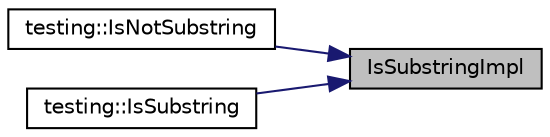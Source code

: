 digraph "IsSubstringImpl"
{
 // INTERACTIVE_SVG=YES
 // LATEX_PDF_SIZE
  bgcolor="transparent";
  edge [fontname="Helvetica",fontsize="10",labelfontname="Helvetica",labelfontsize="10"];
  node [fontname="Helvetica",fontsize="10",shape=record];
  rankdir="RL";
  Node1 [label="IsSubstringImpl",height=0.2,width=0.4,color="black", fillcolor="grey75", style="filled", fontcolor="black",tooltip=" "];
  Node1 -> Node2 [dir="back",color="midnightblue",fontsize="10",style="solid",fontname="Helvetica"];
  Node2 [label="testing::IsNotSubstring",height=0.2,width=0.4,color="black",URL="$d0/d75/namespacetesting_a4c722362b584ab9565021fd68f2d0003.html#a4c722362b584ab9565021fd68f2d0003",tooltip=" "];
  Node1 -> Node3 [dir="back",color="midnightblue",fontsize="10",style="solid",fontname="Helvetica"];
  Node3 [label="testing::IsSubstring",height=0.2,width=0.4,color="black",URL="$d0/d75/namespacetesting_af769ba85b7dc1c49d49594f195b442cf.html#af769ba85b7dc1c49d49594f195b442cf",tooltip=" "];
}
